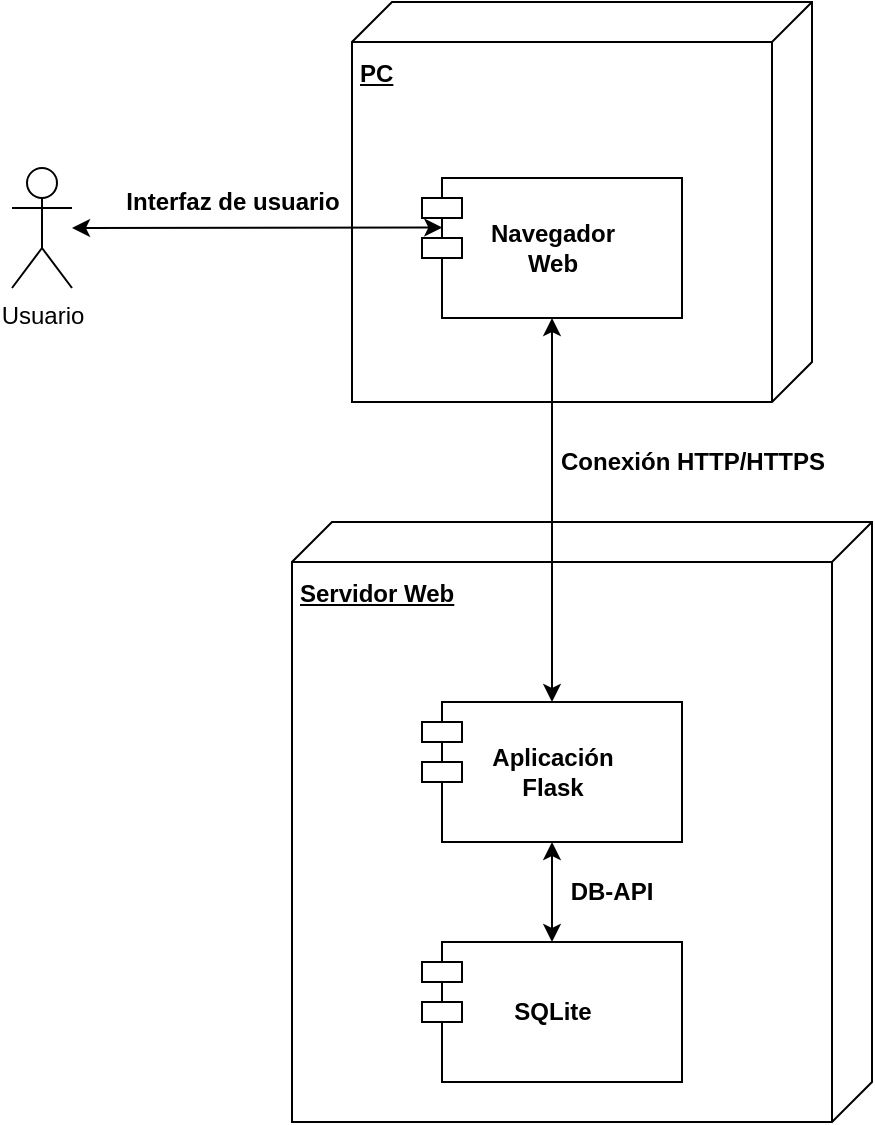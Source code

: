 <mxfile version="21.3.2" type="device">
  <diagram name="Página-1" id="1ETJvQTOkNLDrXgBLH7d">
    <mxGraphModel dx="1274" dy="1846" grid="1" gridSize="10" guides="1" tooltips="1" connect="1" arrows="1" fold="1" page="1" pageScale="1" pageWidth="827" pageHeight="1169" math="0" shadow="0">
      <root>
        <mxCell id="0" />
        <mxCell id="1" parent="0" />
        <mxCell id="nCaYWi8LtKrmk4JnwUJk-1" value="&lt;div&gt;&lt;b&gt;&lt;br&gt;&lt;/b&gt;&lt;/div&gt;&lt;div&gt;&lt;b&gt;Servidor Web&lt;br&gt;&lt;/b&gt;&lt;/div&gt;" style="verticalAlign=top;align=left;spacingTop=8;spacingLeft=2;spacingRight=12;shape=cube;size=20;direction=south;fontStyle=4;html=1;whiteSpace=wrap;" parent="1" vertex="1">
          <mxGeometry x="440" y="230" width="290" height="300" as="geometry" />
        </mxCell>
        <mxCell id="nCaYWi8LtKrmk4JnwUJk-2" value="" style="shape=module;align=left;spacingLeft=20;align=center;verticalAlign=top;whiteSpace=wrap;html=1;" parent="1" vertex="1">
          <mxGeometry x="505" y="320" width="130" height="70" as="geometry" />
        </mxCell>
        <mxCell id="nCaYWi8LtKrmk4JnwUJk-5" value="&lt;div&gt;Aplicación &lt;br&gt;&lt;/div&gt;&lt;div&gt;Flask&lt;/div&gt;" style="text;align=center;fontStyle=1;verticalAlign=middle;spacingLeft=3;spacingRight=3;strokeColor=none;rotatable=0;points=[[0,0.5],[1,0.5]];portConstraint=eastwest;html=1;" parent="1" vertex="1">
          <mxGeometry x="530" y="342" width="80" height="26" as="geometry" />
        </mxCell>
        <mxCell id="nCaYWi8LtKrmk4JnwUJk-7" value="" style="shape=module;align=left;spacingLeft=20;align=center;verticalAlign=top;whiteSpace=wrap;html=1;" parent="1" vertex="1">
          <mxGeometry x="505" y="440" width="130" height="70" as="geometry" />
        </mxCell>
        <mxCell id="nCaYWi8LtKrmk4JnwUJk-8" value="SQLite" style="text;align=center;fontStyle=1;verticalAlign=middle;spacingLeft=3;spacingRight=3;strokeColor=none;rotatable=0;points=[[0,0.5],[1,0.5]];portConstraint=eastwest;html=1;" parent="1" vertex="1">
          <mxGeometry x="530" y="462" width="80" height="26" as="geometry" />
        </mxCell>
        <mxCell id="nCaYWi8LtKrmk4JnwUJk-11" value="&lt;div&gt;&lt;b&gt;&lt;br&gt;&lt;/b&gt;&lt;/div&gt;&lt;div&gt;&lt;b&gt;PC&lt;/b&gt;&lt;/div&gt;" style="verticalAlign=top;align=left;spacingTop=8;spacingLeft=2;spacingRight=12;shape=cube;size=20;direction=south;fontStyle=4;html=1;whiteSpace=wrap;" parent="1" vertex="1">
          <mxGeometry x="470" y="-30" width="230" height="200" as="geometry" />
        </mxCell>
        <mxCell id="nCaYWi8LtKrmk4JnwUJk-18" value="" style="shape=module;align=left;spacingLeft=20;align=center;verticalAlign=top;whiteSpace=wrap;html=1;" parent="1" vertex="1">
          <mxGeometry x="505" y="58" width="130" height="70" as="geometry" />
        </mxCell>
        <mxCell id="nCaYWi8LtKrmk4JnwUJk-19" value="&lt;div&gt;Navegador&lt;/div&gt;&lt;div&gt;Web&lt;br&gt;&lt;/div&gt;" style="text;align=center;fontStyle=1;verticalAlign=middle;spacingLeft=3;spacingRight=3;strokeColor=none;rotatable=0;points=[[0,0.5],[1,0.5]];portConstraint=eastwest;html=1;" parent="1" vertex="1">
          <mxGeometry x="530" y="80" width="80" height="26" as="geometry" />
        </mxCell>
        <mxCell id="nCaYWi8LtKrmk4JnwUJk-21" value="" style="endArrow=classic;startArrow=classic;html=1;rounded=0;" parent="1" source="nCaYWi8LtKrmk4JnwUJk-18" target="nCaYWi8LtKrmk4JnwUJk-2" edge="1">
          <mxGeometry width="50" height="50" relative="1" as="geometry">
            <mxPoint x="200" y="590" as="sourcePoint" />
            <mxPoint x="250" y="540" as="targetPoint" />
          </mxGeometry>
        </mxCell>
        <mxCell id="nCaYWi8LtKrmk4JnwUJk-22" value="" style="endArrow=classic;startArrow=classic;html=1;rounded=0;" parent="1" source="nCaYWi8LtKrmk4JnwUJk-7" target="nCaYWi8LtKrmk4JnwUJk-2" edge="1">
          <mxGeometry width="50" height="50" relative="1" as="geometry">
            <mxPoint x="310" y="590" as="sourcePoint" />
            <mxPoint x="360" y="540" as="targetPoint" />
          </mxGeometry>
        </mxCell>
        <mxCell id="nCaYWi8LtKrmk4JnwUJk-23" value="Conexión HTTP/HTTPS" style="text;html=1;align=center;verticalAlign=middle;resizable=0;points=[];autosize=1;strokeColor=none;fillColor=none;rotation=0;fontStyle=1" parent="1" vertex="1">
          <mxGeometry x="560" y="185" width="160" height="30" as="geometry" />
        </mxCell>
        <mxCell id="nCaYWi8LtKrmk4JnwUJk-24" value="&lt;b&gt;DB-API&lt;/b&gt;" style="text;html=1;strokeColor=none;fillColor=none;align=center;verticalAlign=middle;whiteSpace=wrap;rounded=0;" parent="1" vertex="1">
          <mxGeometry x="570" y="400" width="60" height="30" as="geometry" />
        </mxCell>
        <mxCell id="nCaYWi8LtKrmk4JnwUJk-25" value="Usuario" style="shape=umlActor;verticalLabelPosition=bottom;verticalAlign=top;html=1;outlineConnect=0;" parent="1" vertex="1">
          <mxGeometry x="300" y="53" width="30" height="60" as="geometry" />
        </mxCell>
        <mxCell id="nCaYWi8LtKrmk4JnwUJk-28" value="" style="endArrow=classic;startArrow=classic;html=1;rounded=0;entryX=0.078;entryY=0.354;entryDx=0;entryDy=0;entryPerimeter=0;" parent="1" source="nCaYWi8LtKrmk4JnwUJk-25" target="nCaYWi8LtKrmk4JnwUJk-18" edge="1">
          <mxGeometry width="50" height="50" relative="1" as="geometry">
            <mxPoint x="220" y="230" as="sourcePoint" />
            <mxPoint x="270" y="180" as="targetPoint" />
          </mxGeometry>
        </mxCell>
        <mxCell id="7zPr78HWbbJPUYGZGSxP-1" value="&lt;b&gt;Interfaz de usuario&lt;/b&gt;" style="text;html=1;align=center;verticalAlign=middle;resizable=0;points=[];autosize=1;strokeColor=none;fillColor=none;" vertex="1" parent="1">
          <mxGeometry x="345" y="55" width="130" height="30" as="geometry" />
        </mxCell>
      </root>
    </mxGraphModel>
  </diagram>
</mxfile>
